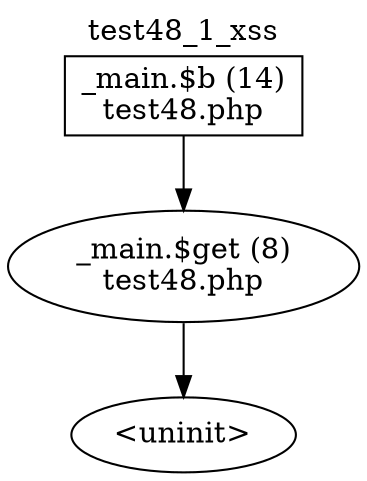 digraph cfg {
  label="test48_1_xss";
  labelloc=t;
  n1 [shape=box, label="_main.$b (14)\ntest48.php"];
  n2 [shape=ellipse, label="_main.$get (8)\ntest48.php"];
  n3 [shape=ellipse, label="<uninit>"];
  n1 -> n2;
  n2 -> n3;
}
